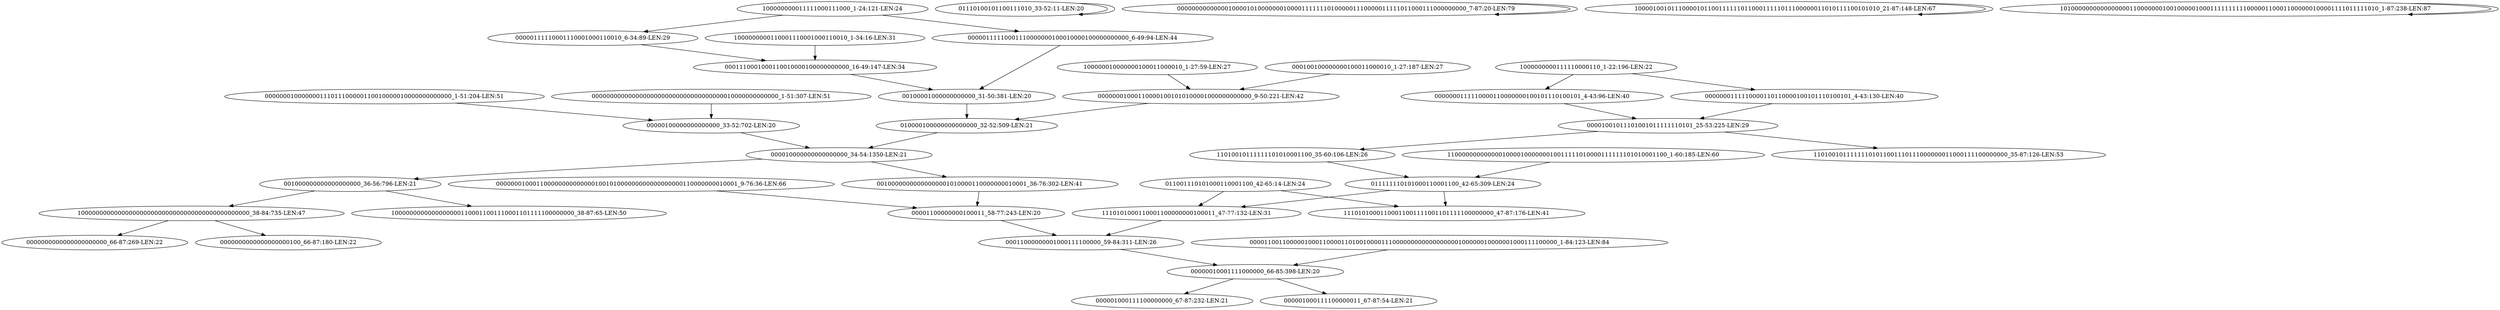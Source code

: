 digraph G {
    "00000111110001110001000110010_6-34:89-LEN:29" -> "0001110001000110010000100000000000_16-49:147-LEN:34";
    "000000010000000111011100000110010000010000000000000_1-51:204-LEN:51" -> "00000100000000000000_33-52:702-LEN:20";
    "0000000111110000110000000100101110100101_4-43:96-LEN:40" -> "00001001011101001011111110101_25-53:225-LEN:29";
    "00011000000001000111100000_59-84:311-LEN:26" -> "00000010001111000000_66-85:398-LEN:20";
    "000000010001100000000000000100101000000000000000000110000000010001_9-76:36-LEN:66" -> "00001100000000100011_58-77:243-LEN:20";
    "00001001011101001011111110101_25-53:225-LEN:29" -> "11010010111111101011001110111000000011000111100000000_35-87:126-LEN:53";
    "00001001011101001011111110101_25-53:225-LEN:29" -> "11010010111111101010001100_35-60:106-LEN:26";
    "011001110101000110001100_42-65:14-LEN:24" -> "1110101000110001100000000100011_47-77:132-LEN:31";
    "011001110101000110001100_42-65:14-LEN:24" -> "11101010001100011001111001101111100000000_47-87:176-LEN:41";
    "000011001100000100011000011010010000111000000000000000000100000010000001000111100000_1-84:123-LEN:84" -> "00000010001111000000_66-85:398-LEN:20";
    "01110100101100111010_33-52:11-LEN:20" -> "01110100101100111010_33-52:11-LEN:20";
    "10000000000000000000000000000000000000000000000_38-84:735-LEN:47" -> "0000000000000000000000_66-87:269-LEN:22";
    "10000000000000000000000000000000000000000000000_38-84:735-LEN:47" -> "0000000000000000000100_66-87:180-LEN:22";
    "1000000000110001110001000110010_1-34:16-LEN:31" -> "0001110001000110010000100000000000_16-49:147-LEN:34";
    "1000000000111110000110_1-22:196-LEN:22" -> "0000000111110000110000000100101110100101_4-43:96-LEN:40";
    "1000000000111110000110_1-22:196-LEN:22" -> "0000000111110000110110000100101110100101_4-43:130-LEN:40";
    "0000000000000010000101000000010000111111101000001110000011111011000111000000000_7-87:20-LEN:79" -> "0000000000000010000101000000010000111111101000001110000011111011000111000000000_7-87:20-LEN:79";
    "00001100000000100011_58-77:243-LEN:20" -> "00011000000001000111100000_59-84:311-LEN:26";
    "00000111110001110000000100010000100000000000_6-49:94-LEN:44" -> "00100001000000000000_31-50:381-LEN:20";
    "0000000111110000110110000100101110100101_4-43:130-LEN:40" -> "00001001011101001011111110101_25-53:225-LEN:29";
    "1000010010111000010110011111101100011111011100000011010111100101010_21-87:148-LEN:67" -> "1000010010111000010110011111101100011111011100000011010111100101010_21-87:148-LEN:67";
    "000000000000000000000000000000000000010000000000000_1-51:307-LEN:51" -> "00000100000000000000_33-52:702-LEN:20";
    "100000000011111000111000_1-24:121-LEN:24" -> "00000111110001110001000110010_6-34:89-LEN:29";
    "100000000011111000111000_1-24:121-LEN:24" -> "00000111110001110000000100010000100000000000_6-49:94-LEN:44";
    "1110101000110001100000000100011_47-77:132-LEN:31" -> "00011000000001000111100000_59-84:311-LEN:26";
    "11010010111111101010001100_35-60:106-LEN:26" -> "011111110101000110001100_42-65:309-LEN:24";
    "00000100000000000000_33-52:702-LEN:20" -> "000010000000000000000_34-54:1350-LEN:21";
    "001000000000000000000_36-56:796-LEN:21" -> "10000000000000000000000000000000000000000000000_38-84:735-LEN:47";
    "001000000000000000000_36-56:796-LEN:21" -> "10000000000000000001100011001110001101111100000000_38-87:65-LEN:50";
    "0001110001000110010000100000000000_16-49:147-LEN:34" -> "00100001000000000000_31-50:381-LEN:20";
    "110000000000000100001000000010011111010000111111101010001100_1-60:185-LEN:60" -> "011111110101000110001100_42-65:309-LEN:24";
    "00100001000000000000_31-50:381-LEN:20" -> "010000100000000000000_32-52:509-LEN:21";
    "100000010000000100011000010_1-27:59-LEN:27" -> "000000010001100001001010100001000000000000_9-50:221-LEN:42";
    "00000010001111000000_66-85:398-LEN:20" -> "000001000111100000000_67-87:232-LEN:21";
    "00000010001111000000_66-85:398-LEN:20" -> "000001000111100000011_67-87:54-LEN:21";
    "010000100000000000000_32-52:509-LEN:21" -> "000010000000000000000_34-54:1350-LEN:21";
    "101000000000000000011000000010010000010001111111111000001100011000000100001111011111010_1-87:238-LEN:87" -> "101000000000000000011000000010010000010001111111111000001100011000000100001111011111010_1-87:238-LEN:87";
    "00100000000000000001010000110000000010001_36-76:302-LEN:41" -> "00001100000000100011_58-77:243-LEN:20";
    "000100100000000100011000010_1-27:187-LEN:27" -> "000000010001100001001010100001000000000000_9-50:221-LEN:42";
    "000010000000000000000_34-54:1350-LEN:21" -> "001000000000000000000_36-56:796-LEN:21";
    "000010000000000000000_34-54:1350-LEN:21" -> "00100000000000000001010000110000000010001_36-76:302-LEN:41";
    "000000010001100001001010100001000000000000_9-50:221-LEN:42" -> "010000100000000000000_32-52:509-LEN:21";
    "011111110101000110001100_42-65:309-LEN:24" -> "1110101000110001100000000100011_47-77:132-LEN:31";
    "011111110101000110001100_42-65:309-LEN:24" -> "11101010001100011001111001101111100000000_47-87:176-LEN:41";
}
